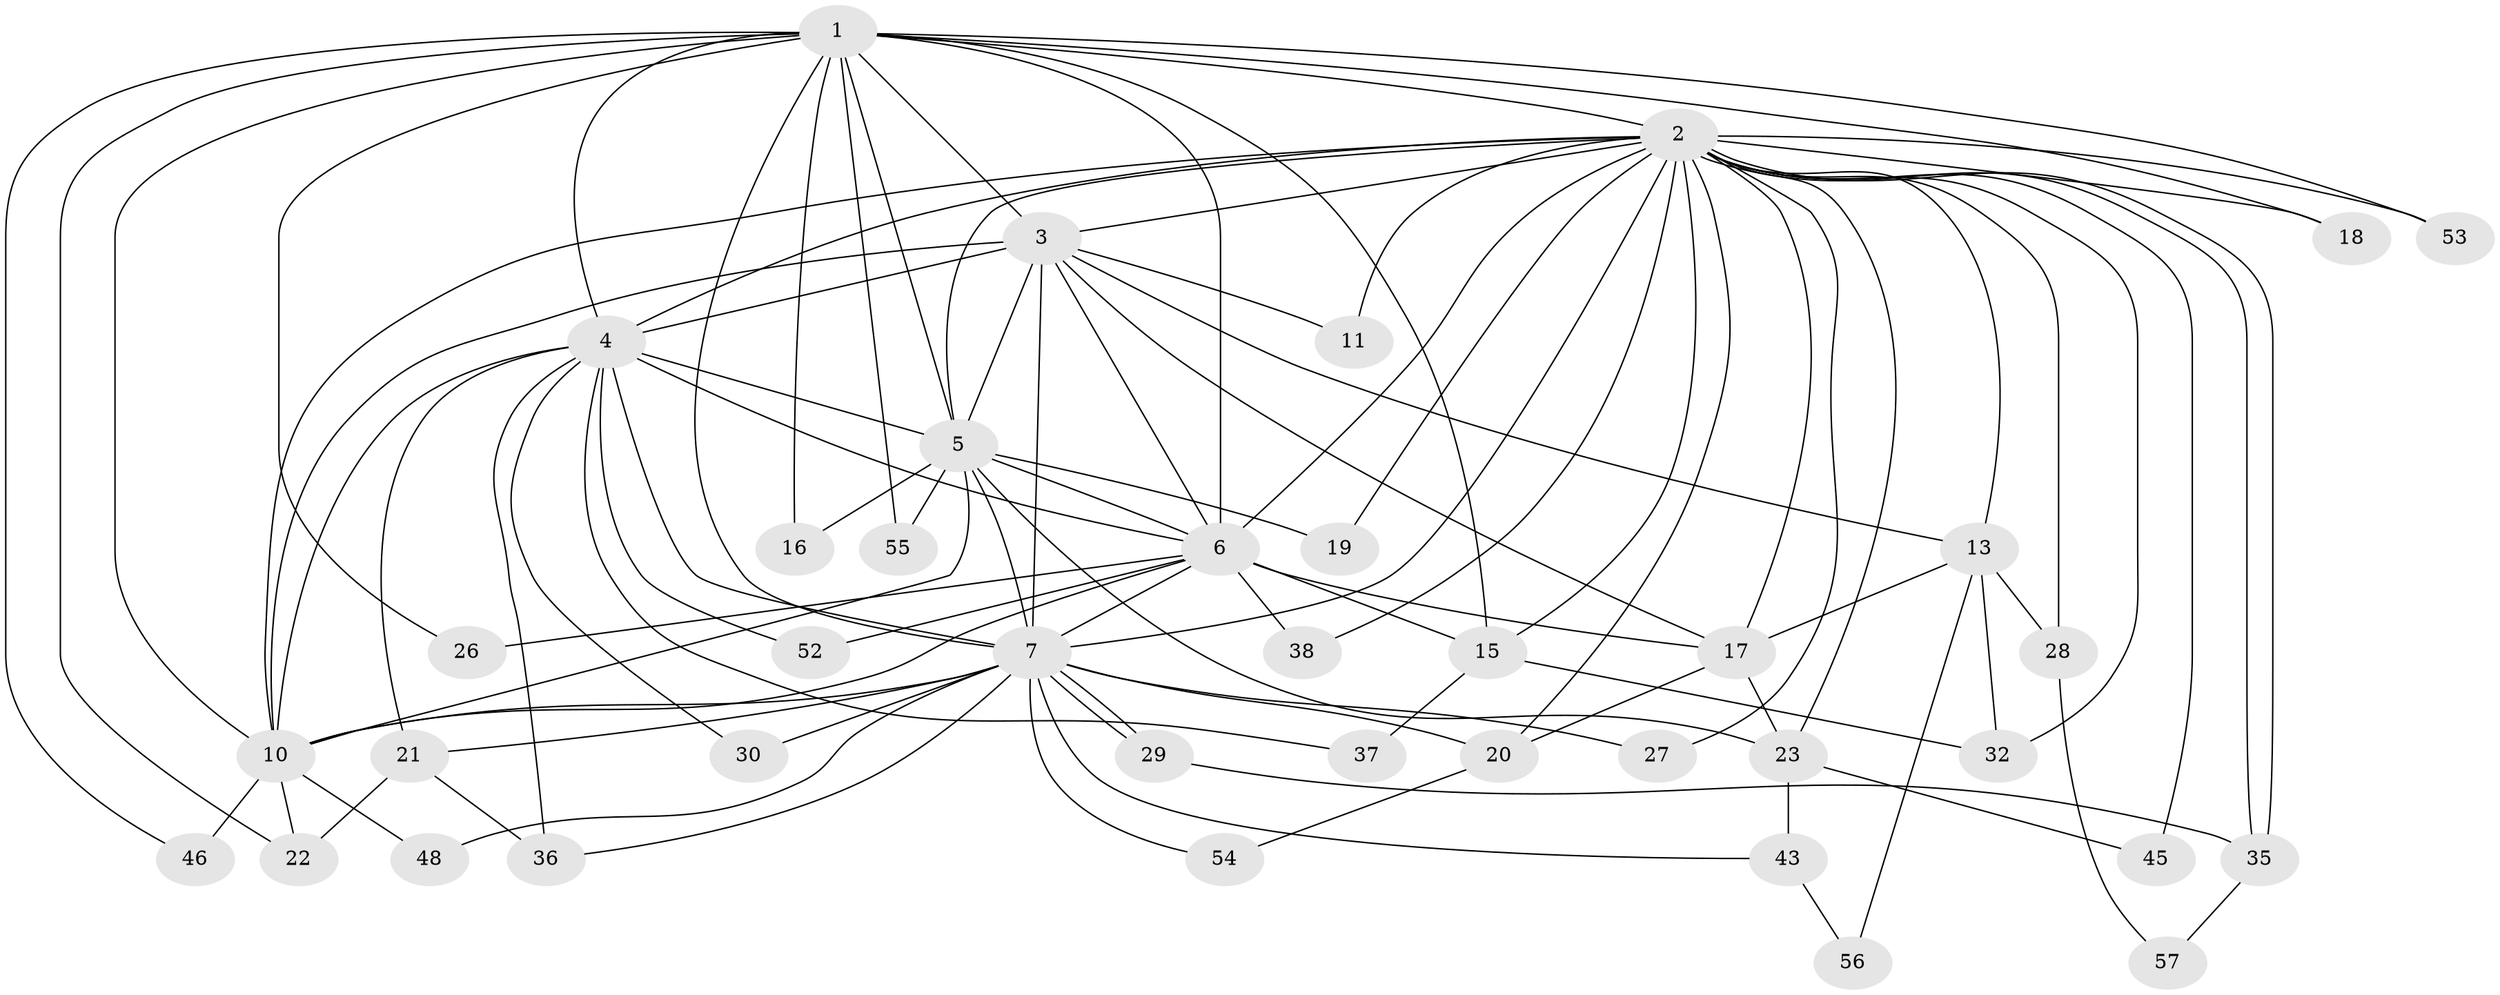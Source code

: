 // Generated by graph-tools (version 1.1) at 2025/51/02/27/25 19:51:45]
// undirected, 39 vertices, 99 edges
graph export_dot {
graph [start="1"]
  node [color=gray90,style=filled];
  1 [super="+9"];
  2 [super="+33"];
  3 [super="+41"];
  4 [super="+8"];
  5 [super="+31"];
  6 [super="+50"];
  7 [super="+14"];
  10 [super="+12"];
  11;
  13 [super="+40"];
  15 [super="+34"];
  16;
  17;
  18;
  19;
  20 [super="+25"];
  21 [super="+42"];
  22 [super="+39"];
  23 [super="+24"];
  26;
  27;
  28;
  29 [super="+47"];
  30;
  32 [super="+49"];
  35 [super="+44"];
  36;
  37;
  38;
  43;
  45;
  46 [super="+51"];
  48;
  52;
  53;
  54;
  55;
  56;
  57;
  1 -- 2 [weight=3];
  1 -- 3 [weight=2];
  1 -- 4 [weight=4];
  1 -- 5 [weight=3];
  1 -- 6 [weight=2];
  1 -- 7 [weight=2];
  1 -- 10 [weight=3];
  1 -- 26;
  1 -- 53;
  1 -- 46;
  1 -- 16;
  1 -- 18;
  1 -- 22;
  1 -- 55;
  1 -- 15;
  2 -- 3;
  2 -- 4 [weight=2];
  2 -- 5;
  2 -- 6;
  2 -- 7;
  2 -- 10;
  2 -- 11;
  2 -- 13;
  2 -- 15;
  2 -- 17;
  2 -- 18;
  2 -- 19;
  2 -- 27;
  2 -- 28;
  2 -- 32;
  2 -- 35;
  2 -- 35;
  2 -- 38;
  2 -- 45;
  2 -- 53;
  2 -- 23;
  2 -- 20;
  3 -- 4 [weight=2];
  3 -- 5;
  3 -- 6;
  3 -- 7;
  3 -- 10;
  3 -- 11;
  3 -- 13;
  3 -- 17;
  4 -- 5 [weight=2];
  4 -- 6 [weight=2];
  4 -- 7 [weight=2];
  4 -- 10 [weight=2];
  4 -- 21;
  4 -- 37;
  4 -- 52;
  4 -- 36;
  4 -- 30;
  5 -- 6;
  5 -- 7 [weight=2];
  5 -- 10;
  5 -- 16;
  5 -- 19;
  5 -- 23;
  5 -- 55;
  6 -- 7;
  6 -- 10;
  6 -- 15;
  6 -- 17;
  6 -- 26;
  6 -- 38;
  6 -- 52;
  7 -- 10;
  7 -- 20;
  7 -- 21;
  7 -- 29 [weight=2];
  7 -- 29;
  7 -- 30;
  7 -- 36;
  7 -- 48;
  7 -- 54;
  7 -- 27;
  7 -- 43;
  10 -- 46 [weight=2];
  10 -- 48;
  10 -- 22;
  13 -- 28;
  13 -- 32;
  13 -- 56;
  13 -- 17;
  15 -- 32;
  15 -- 37;
  17 -- 20;
  17 -- 23;
  20 -- 54;
  21 -- 22;
  21 -- 36;
  23 -- 43;
  23 -- 45;
  28 -- 57;
  29 -- 35;
  35 -- 57;
  43 -- 56;
}
